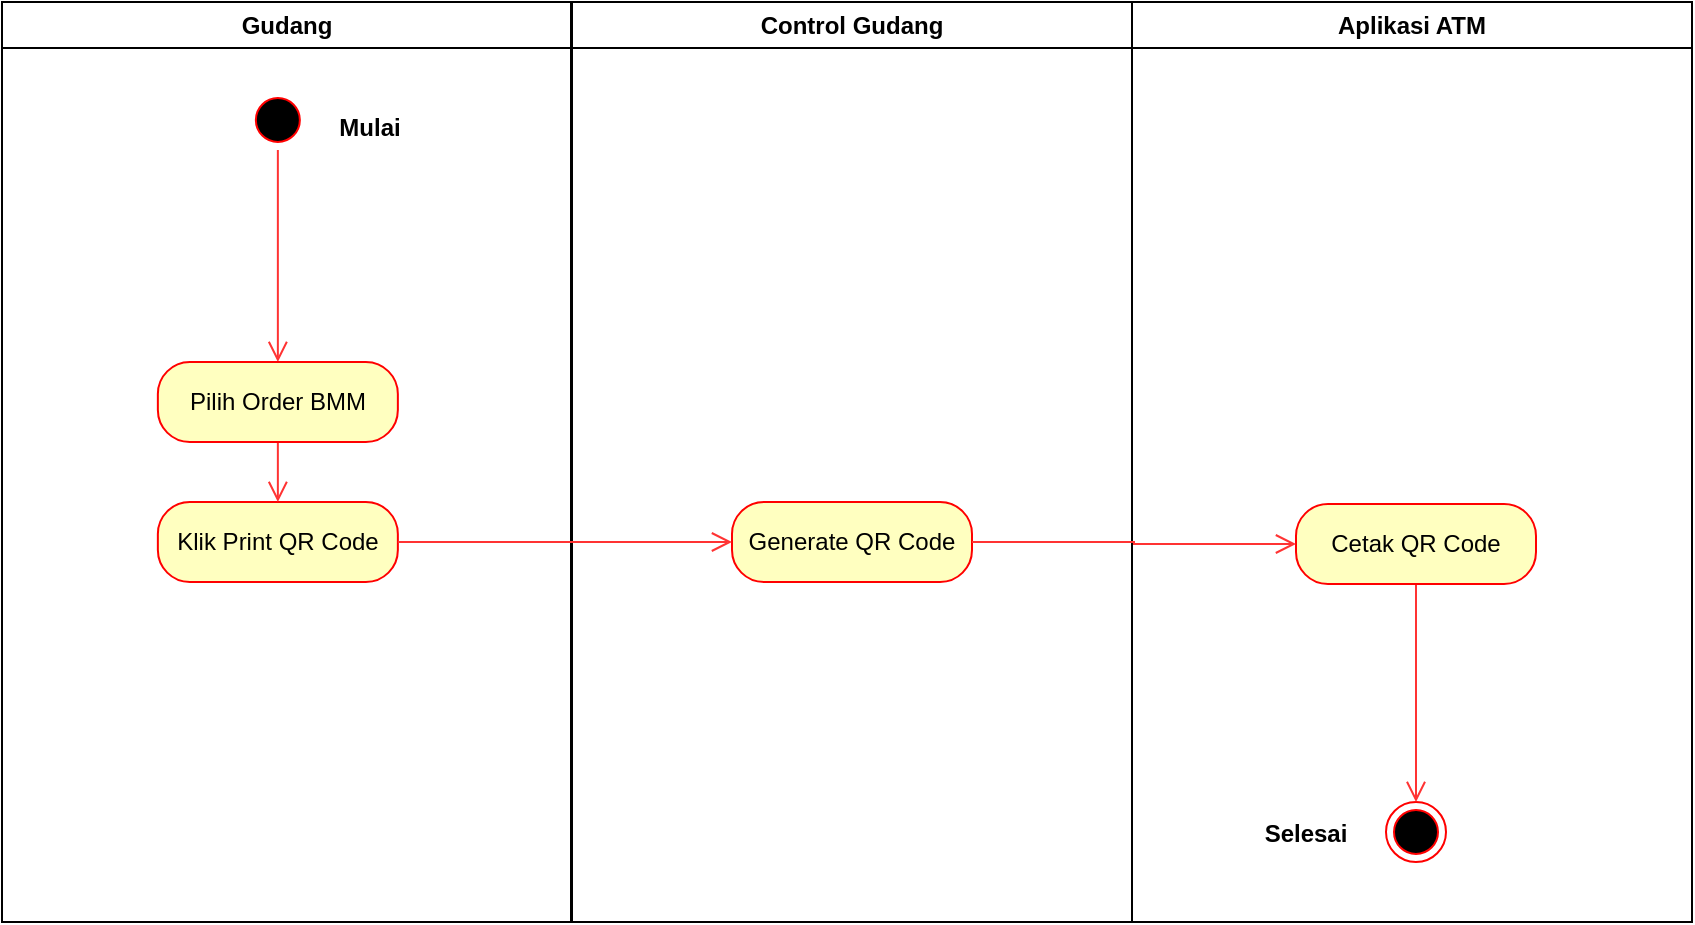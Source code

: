 <mxfile version="20.5.1" type="device"><diagram id="ah0eJ8PfzQUdNrKppPGe" name="Page-1"><mxGraphModel dx="1157" dy="567" grid="1" gridSize="10" guides="1" tooltips="1" connect="1" arrows="1" fold="1" page="1" pageScale="1" pageWidth="827" pageHeight="1169" math="0" shadow="0"><root><mxCell id="0"/><mxCell id="1" parent="0"/><mxCell id="VeD1-ZMjEAOXh3ORbJDU-1" value="Gudang" style="swimlane;whiteSpace=wrap" vertex="1" parent="1"><mxGeometry x="180" y="70" width="284.5" height="460" as="geometry"/></mxCell><mxCell id="VeD1-ZMjEAOXh3ORbJDU-2" style="edgeStyle=orthogonalEdgeStyle;rounded=0;orthogonalLoop=1;jettySize=auto;html=1;exitX=0.5;exitY=1;exitDx=0;exitDy=0;strokeColor=#FF3333;strokeWidth=1;endArrow=open;endFill=0;endSize=8;entryX=0.5;entryY=0;entryDx=0;entryDy=0;" edge="1" parent="VeD1-ZMjEAOXh3ORbJDU-1" source="VeD1-ZMjEAOXh3ORbJDU-3" target="VeD1-ZMjEAOXh3ORbJDU-6"><mxGeometry relative="1" as="geometry"><Array as="points"/><mxPoint x="138" y="170" as="targetPoint"/></mxGeometry></mxCell><mxCell id="VeD1-ZMjEAOXh3ORbJDU-3" value="" style="ellipse;shape=startState;fillColor=#000000;strokeColor=#ff0000;" vertex="1" parent="VeD1-ZMjEAOXh3ORbJDU-1"><mxGeometry x="122.93" y="44" width="30" height="30" as="geometry"/></mxCell><mxCell id="VeD1-ZMjEAOXh3ORbJDU-4" value="Mulai" style="text;align=center;fontStyle=1;verticalAlign=middle;spacingLeft=3;spacingRight=3;strokeColor=none;rotatable=0;points=[[0,0.5],[1,0.5]];portConstraint=eastwest;" vertex="1" parent="VeD1-ZMjEAOXh3ORbJDU-1"><mxGeometry x="144" y="49" width="80" height="26" as="geometry"/></mxCell><mxCell id="VeD1-ZMjEAOXh3ORbJDU-5" value="Klik Print QR Code" style="rounded=1;whiteSpace=wrap;html=1;arcSize=40;fontColor=#000000;fillColor=#ffffc0;strokeColor=#ff0000;" vertex="1" parent="VeD1-ZMjEAOXh3ORbJDU-1"><mxGeometry x="77.93" y="250" width="120" height="40" as="geometry"/></mxCell><mxCell id="VeD1-ZMjEAOXh3ORbJDU-59" style="edgeStyle=orthogonalEdgeStyle;rounded=0;orthogonalLoop=1;jettySize=auto;html=1;exitX=0.5;exitY=1;exitDx=0;exitDy=0;entryX=0.5;entryY=0;entryDx=0;entryDy=0;endSize=8;endArrow=open;endFill=0;strokeColor=#FF3333;" edge="1" parent="VeD1-ZMjEAOXh3ORbJDU-1" source="VeD1-ZMjEAOXh3ORbJDU-6" target="VeD1-ZMjEAOXh3ORbJDU-5"><mxGeometry relative="1" as="geometry"/></mxCell><mxCell id="VeD1-ZMjEAOXh3ORbJDU-6" value="Pilih Order BMM" style="rounded=1;whiteSpace=wrap;html=1;arcSize=40;fontColor=#000000;fillColor=#ffffc0;strokeColor=#ff0000;" vertex="1" parent="VeD1-ZMjEAOXh3ORbJDU-1"><mxGeometry x="77.93" y="180" width="120" height="40" as="geometry"/></mxCell><mxCell id="VeD1-ZMjEAOXh3ORbJDU-7" style="edgeStyle=orthogonalEdgeStyle;rounded=0;orthogonalLoop=1;jettySize=auto;html=1;exitX=0.5;exitY=1;exitDx=0;exitDy=0;strokeColor=#FF3333;strokeWidth=1;endArrow=open;endFill=0;endSize=8;" edge="1" parent="VeD1-ZMjEAOXh3ORbJDU-1" source="VeD1-ZMjEAOXh3ORbJDU-6" target="VeD1-ZMjEAOXh3ORbJDU-6"><mxGeometry relative="1" as="geometry"/></mxCell><mxCell id="VeD1-ZMjEAOXh3ORbJDU-20" value="Control Gudang" style="swimlane;whiteSpace=wrap" vertex="1" parent="1"><mxGeometry x="465" y="70" width="280" height="460" as="geometry"/></mxCell><mxCell id="VeD1-ZMjEAOXh3ORbJDU-58" value="Generate QR Code" style="rounded=1;whiteSpace=wrap;html=1;arcSize=40;fontColor=#000000;fillColor=#ffffc0;strokeColor=#ff0000;" vertex="1" parent="VeD1-ZMjEAOXh3ORbJDU-20"><mxGeometry x="80" y="250" width="120" height="40" as="geometry"/></mxCell><mxCell id="VeD1-ZMjEAOXh3ORbJDU-23" value="Aplikasi ATM" style="swimlane;whiteSpace=wrap" vertex="1" parent="1"><mxGeometry x="745" y="70" width="280" height="460" as="geometry"/></mxCell><mxCell id="VeD1-ZMjEAOXh3ORbJDU-24" value="" style="ellipse;html=1;shape=endState;fillColor=#000000;strokeColor=#ff0000;strokeWidth=1;" vertex="1" parent="VeD1-ZMjEAOXh3ORbJDU-23"><mxGeometry x="127" y="400" width="30" height="30" as="geometry"/></mxCell><mxCell id="VeD1-ZMjEAOXh3ORbJDU-25" value="Selesai" style="text;align=center;fontStyle=1;verticalAlign=middle;spacingLeft=3;spacingRight=3;strokeColor=none;rotatable=0;points=[[0,0.5],[1,0.5]];portConstraint=eastwest;" vertex="1" parent="VeD1-ZMjEAOXh3ORbJDU-23"><mxGeometry x="47" y="402" width="80" height="26" as="geometry"/></mxCell><mxCell id="VeD1-ZMjEAOXh3ORbJDU-26" style="edgeStyle=orthogonalEdgeStyle;rounded=0;orthogonalLoop=1;jettySize=auto;html=1;exitX=0.5;exitY=1;exitDx=0;exitDy=0;entryX=0.5;entryY=0;entryDx=0;entryDy=0;strokeColor=#FF3333;strokeWidth=1;endArrow=open;endFill=0;endSize=8;" edge="1" parent="VeD1-ZMjEAOXh3ORbJDU-23" source="VeD1-ZMjEAOXh3ORbJDU-27" target="VeD1-ZMjEAOXh3ORbJDU-24"><mxGeometry relative="1" as="geometry"/></mxCell><mxCell id="VeD1-ZMjEAOXh3ORbJDU-27" value="Cetak QR Code" style="rounded=1;whiteSpace=wrap;html=1;arcSize=40;fontColor=#000000;fillColor=#ffffc0;strokeColor=#ff0000;strokeWidth=1;" vertex="1" parent="VeD1-ZMjEAOXh3ORbJDU-23"><mxGeometry x="82" y="251" width="120" height="40" as="geometry"/></mxCell><mxCell id="VeD1-ZMjEAOXh3ORbJDU-60" style="edgeStyle=orthogonalEdgeStyle;rounded=0;orthogonalLoop=1;jettySize=auto;html=1;exitX=1;exitY=0.5;exitDx=0;exitDy=0;entryX=0;entryY=0.5;entryDx=0;entryDy=0;strokeColor=#FF3333;endArrow=open;endFill=0;endSize=8;" edge="1" parent="1" source="VeD1-ZMjEAOXh3ORbJDU-5" target="VeD1-ZMjEAOXh3ORbJDU-58"><mxGeometry relative="1" as="geometry"/></mxCell><mxCell id="VeD1-ZMjEAOXh3ORbJDU-61" style="edgeStyle=orthogonalEdgeStyle;rounded=0;orthogonalLoop=1;jettySize=auto;html=1;exitX=1;exitY=0.5;exitDx=0;exitDy=0;entryX=0;entryY=0.5;entryDx=0;entryDy=0;strokeColor=#FF3333;endArrow=open;endFill=0;endSize=8;" edge="1" parent="1" source="VeD1-ZMjEAOXh3ORbJDU-58" target="VeD1-ZMjEAOXh3ORbJDU-27"><mxGeometry relative="1" as="geometry"/></mxCell></root></mxGraphModel></diagram></mxfile>